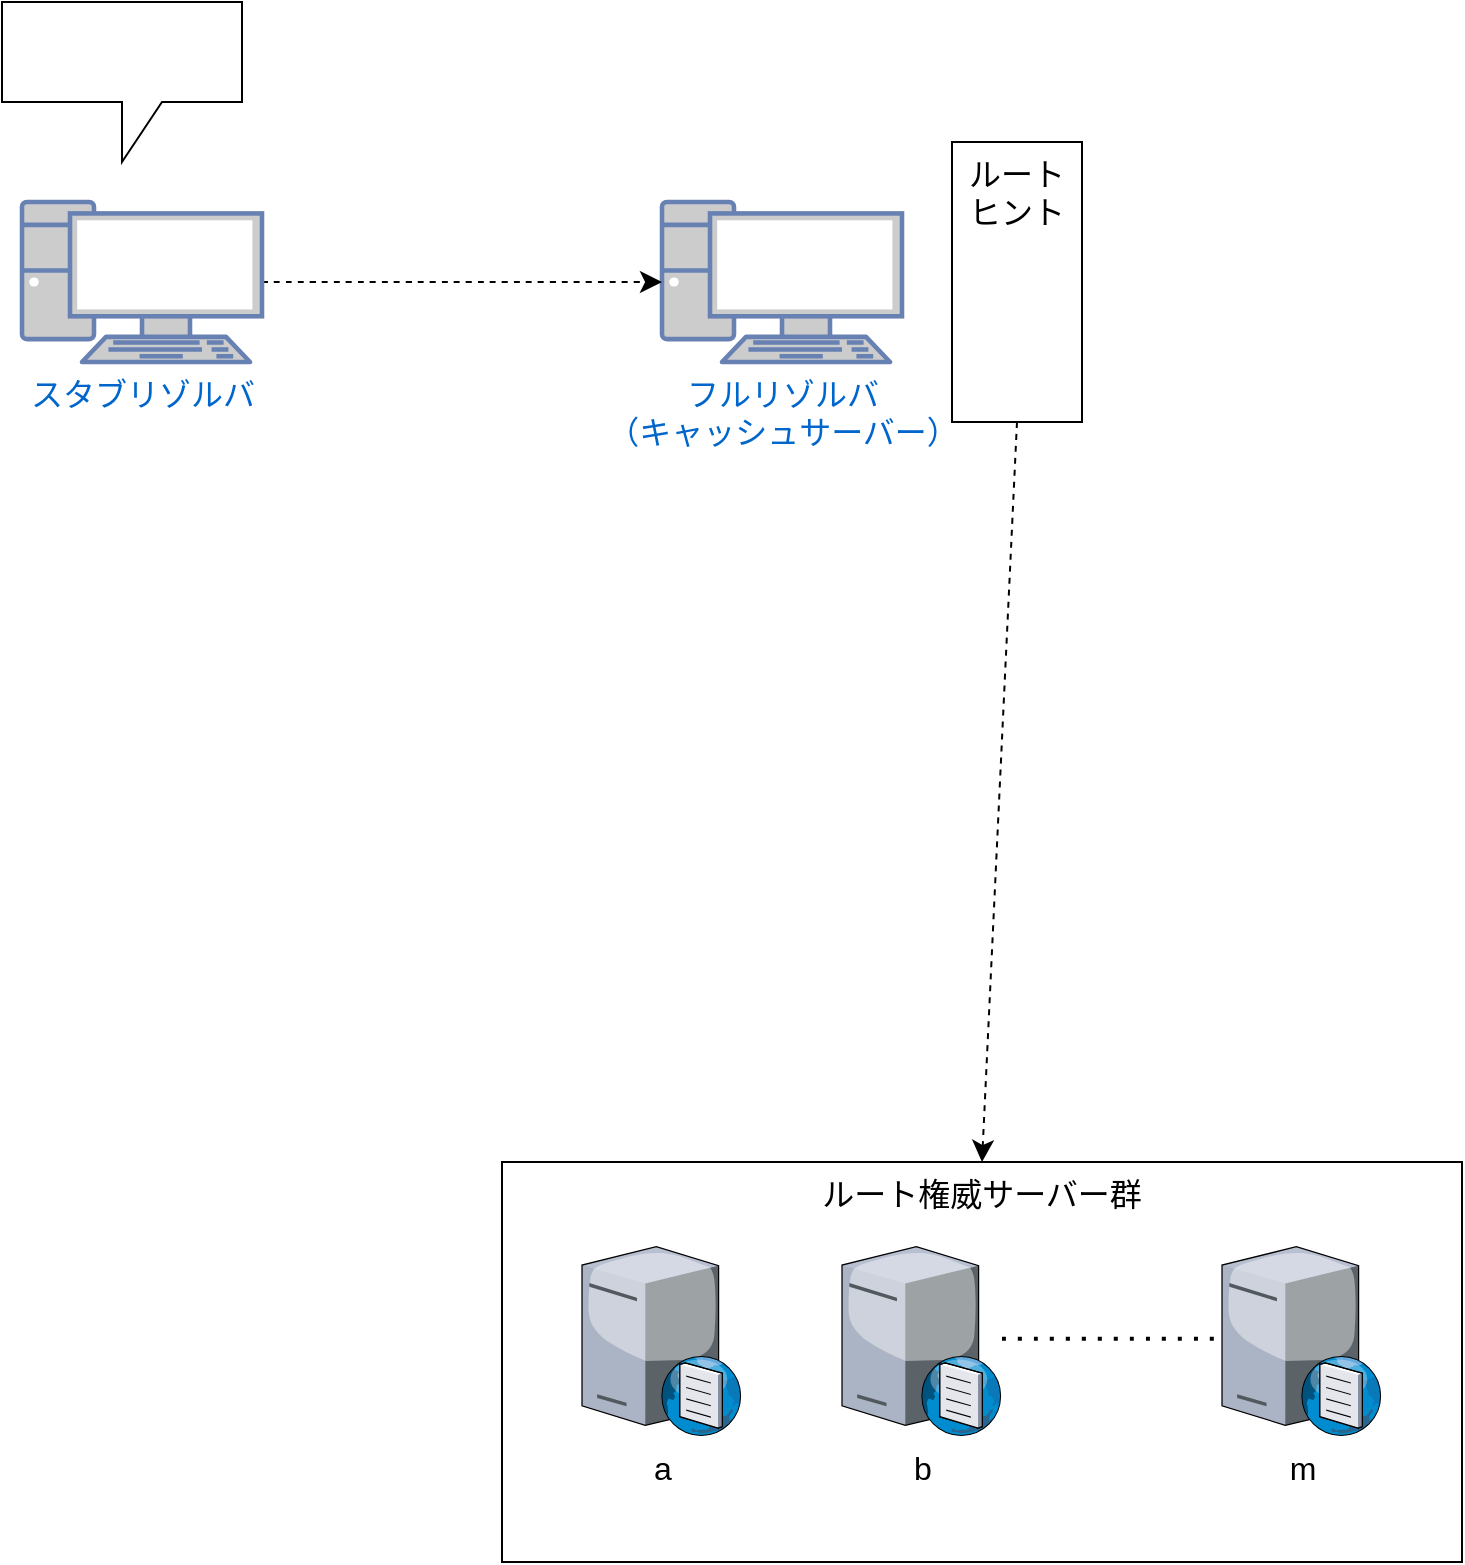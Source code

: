 <mxfile version="20.8.10" type="device"><diagram name="ページ1" id="1vK5l_XeycqG8uF6sqJd"><mxGraphModel dx="2220" dy="3152" grid="1" gridSize="10" guides="1" tooltips="1" connect="1" arrows="1" fold="1" page="0" pageScale="1" pageWidth="827" pageHeight="1169" math="0" shadow="0"><root><mxCell id="0"/><mxCell id="1" parent="0"/><mxCell id="5R8aUWLGwCeQQbNaYQkx-2" value="名称未設定レイヤ" parent="0"/><mxCell id="5R8aUWLGwCeQQbNaYQkx-16" value="ルート権威サーバー群" style="rounded=0;whiteSpace=wrap;html=1;fontSize=16;align=center;verticalAlign=top;" vertex="1" parent="5R8aUWLGwCeQQbNaYQkx-2"><mxGeometry x="-440" y="-400" width="480" height="200" as="geometry"/></mxCell><mxCell id="5R8aUWLGwCeQQbNaYQkx-3" value="a" style="verticalLabelPosition=bottom;sketch=0;aspect=fixed;html=1;verticalAlign=top;strokeColor=none;align=center;outlineConnect=0;shape=mxgraph.citrix.dns_server;fontSize=16;flipH=0;snapToPoint=0;" vertex="1" parent="5R8aUWLGwCeQQbNaYQkx-2"><mxGeometry x="-400" y="-360" width="80" height="96.73" as="geometry"/></mxCell><mxCell id="5R8aUWLGwCeQQbNaYQkx-4" value="b" style="verticalLabelPosition=bottom;sketch=0;aspect=fixed;html=1;verticalAlign=top;strokeColor=none;align=center;outlineConnect=0;shape=mxgraph.citrix.dns_server;fontSize=16;flipH=0;snapToPoint=0;" vertex="1" parent="5R8aUWLGwCeQQbNaYQkx-2"><mxGeometry x="-270" y="-360" width="80" height="96.73" as="geometry"/></mxCell><mxCell id="5R8aUWLGwCeQQbNaYQkx-8" value="m" style="verticalLabelPosition=bottom;sketch=0;aspect=fixed;html=1;verticalAlign=top;strokeColor=none;align=center;outlineConnect=0;shape=mxgraph.citrix.dns_server;fontSize=16;flipH=0;snapToPoint=0;" vertex="1" parent="5R8aUWLGwCeQQbNaYQkx-2"><mxGeometry x="-80" y="-360" width="80" height="96.73" as="geometry"/></mxCell><mxCell id="5R8aUWLGwCeQQbNaYQkx-15" value="" style="endArrow=none;dashed=1;html=1;dashPattern=1 3;strokeWidth=2;rounded=0;fontSize=12;startSize=8;endSize=8;curved=1;" edge="1" parent="5R8aUWLGwCeQQbNaYQkx-2" source="5R8aUWLGwCeQQbNaYQkx-4" target="5R8aUWLGwCeQQbNaYQkx-8"><mxGeometry width="50" height="50" relative="1" as="geometry"><mxPoint x="-200" y="-311.635" as="sourcePoint"/><mxPoint x="-150" y="-440" as="targetPoint"/></mxGeometry></mxCell><mxCell id="5R8aUWLGwCeQQbNaYQkx-17" value="フルリゾルバ&lt;br&gt;（キャッシュサーバー）" style="fontColor=#0066CC;verticalAlign=top;verticalLabelPosition=bottom;labelPosition=center;align=center;html=1;outlineConnect=0;fillColor=#CCCCCC;strokeColor=#6881B3;gradientColor=none;gradientDirection=north;strokeWidth=2;shape=mxgraph.networks.pc;fontSize=16;" vertex="1" parent="5R8aUWLGwCeQQbNaYQkx-2"><mxGeometry x="-360" y="-880" width="120" height="80" as="geometry"/></mxCell><mxCell id="5R8aUWLGwCeQQbNaYQkx-19" style="edgeStyle=none;curved=1;rounded=0;orthogonalLoop=1;jettySize=auto;html=1;dashed=1;fontSize=12;endArrow=classic;endFill=1;startSize=8;endSize=8;" edge="1" parent="5R8aUWLGwCeQQbNaYQkx-2" source="5R8aUWLGwCeQQbNaYQkx-18" target="5R8aUWLGwCeQQbNaYQkx-17"><mxGeometry relative="1" as="geometry"/></mxCell><mxCell id="5R8aUWLGwCeQQbNaYQkx-18" value="スタブリゾルバ" style="fontColor=#0066CC;verticalAlign=top;verticalLabelPosition=bottom;labelPosition=center;align=center;html=1;outlineConnect=0;fillColor=#CCCCCC;strokeColor=#6881B3;gradientColor=none;gradientDirection=north;strokeWidth=2;shape=mxgraph.networks.pc;fontSize=16;" vertex="1" parent="5R8aUWLGwCeQQbNaYQkx-2"><mxGeometry x="-680" y="-880" width="120" height="80" as="geometry"/></mxCell><mxCell id="5R8aUWLGwCeQQbNaYQkx-23" style="edgeStyle=none;curved=1;rounded=0;orthogonalLoop=1;jettySize=auto;html=1;exitX=0.5;exitY=1;exitDx=0;exitDy=0;entryX=0.5;entryY=0;entryDx=0;entryDy=0;dashed=1;fontSize=12;endArrow=classic;endFill=1;startSize=8;endSize=8;" edge="1" parent="5R8aUWLGwCeQQbNaYQkx-2" source="5R8aUWLGwCeQQbNaYQkx-22" target="5R8aUWLGwCeQQbNaYQkx-16"><mxGeometry relative="1" as="geometry"/></mxCell><mxCell id="5R8aUWLGwCeQQbNaYQkx-22" value="ルート&lt;br&gt;ヒント" style="rounded=0;whiteSpace=wrap;html=1;fontSize=16;verticalAlign=top;" vertex="1" parent="5R8aUWLGwCeQQbNaYQkx-2"><mxGeometry x="-215" y="-910" width="65" height="140" as="geometry"/></mxCell><mxCell id="5R8aUWLGwCeQQbNaYQkx-24" value="" style="shape=callout;whiteSpace=wrap;html=1;perimeter=calloutPerimeter;fontSize=16;" vertex="1" parent="5R8aUWLGwCeQQbNaYQkx-2"><mxGeometry x="-690" y="-980" width="120" height="80" as="geometry"/></mxCell></root></mxGraphModel></diagram></mxfile>
